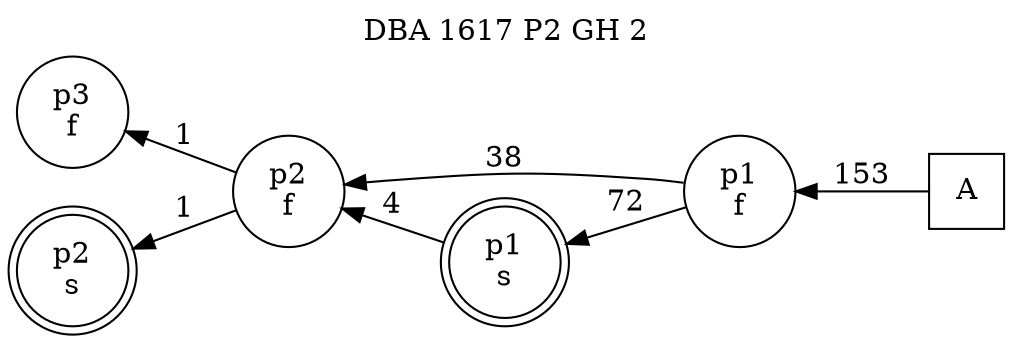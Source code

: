 digraph DBA_1617_P2_GH_2_GOOD {
labelloc="tl"
label= " DBA 1617 P2 GH 2 "
rankdir="RL";
graph [ size=" 10 , 10 !"]

"A" [shape="square" label="A"]
"p1_f" [shape="circle" label="p1
f"]
"p2_f" [shape="circle" label="p2
f"]
"p1_s" [shape="doublecircle" label="p1
s"]
"p3_f" [shape="circle" label="p3
f"]
"p2_s" [shape="doublecircle" label="p2
s"]
"A" -> "p1_f" [ label=153]
"p1_f" -> "p2_f" [ label=38]
"p1_f" -> "p1_s" [ label=72]
"p2_f" -> "p3_f" [ label=1]
"p2_f" -> "p2_s" [ label=1]
"p1_s" -> "p2_f" [ label=4]
}
